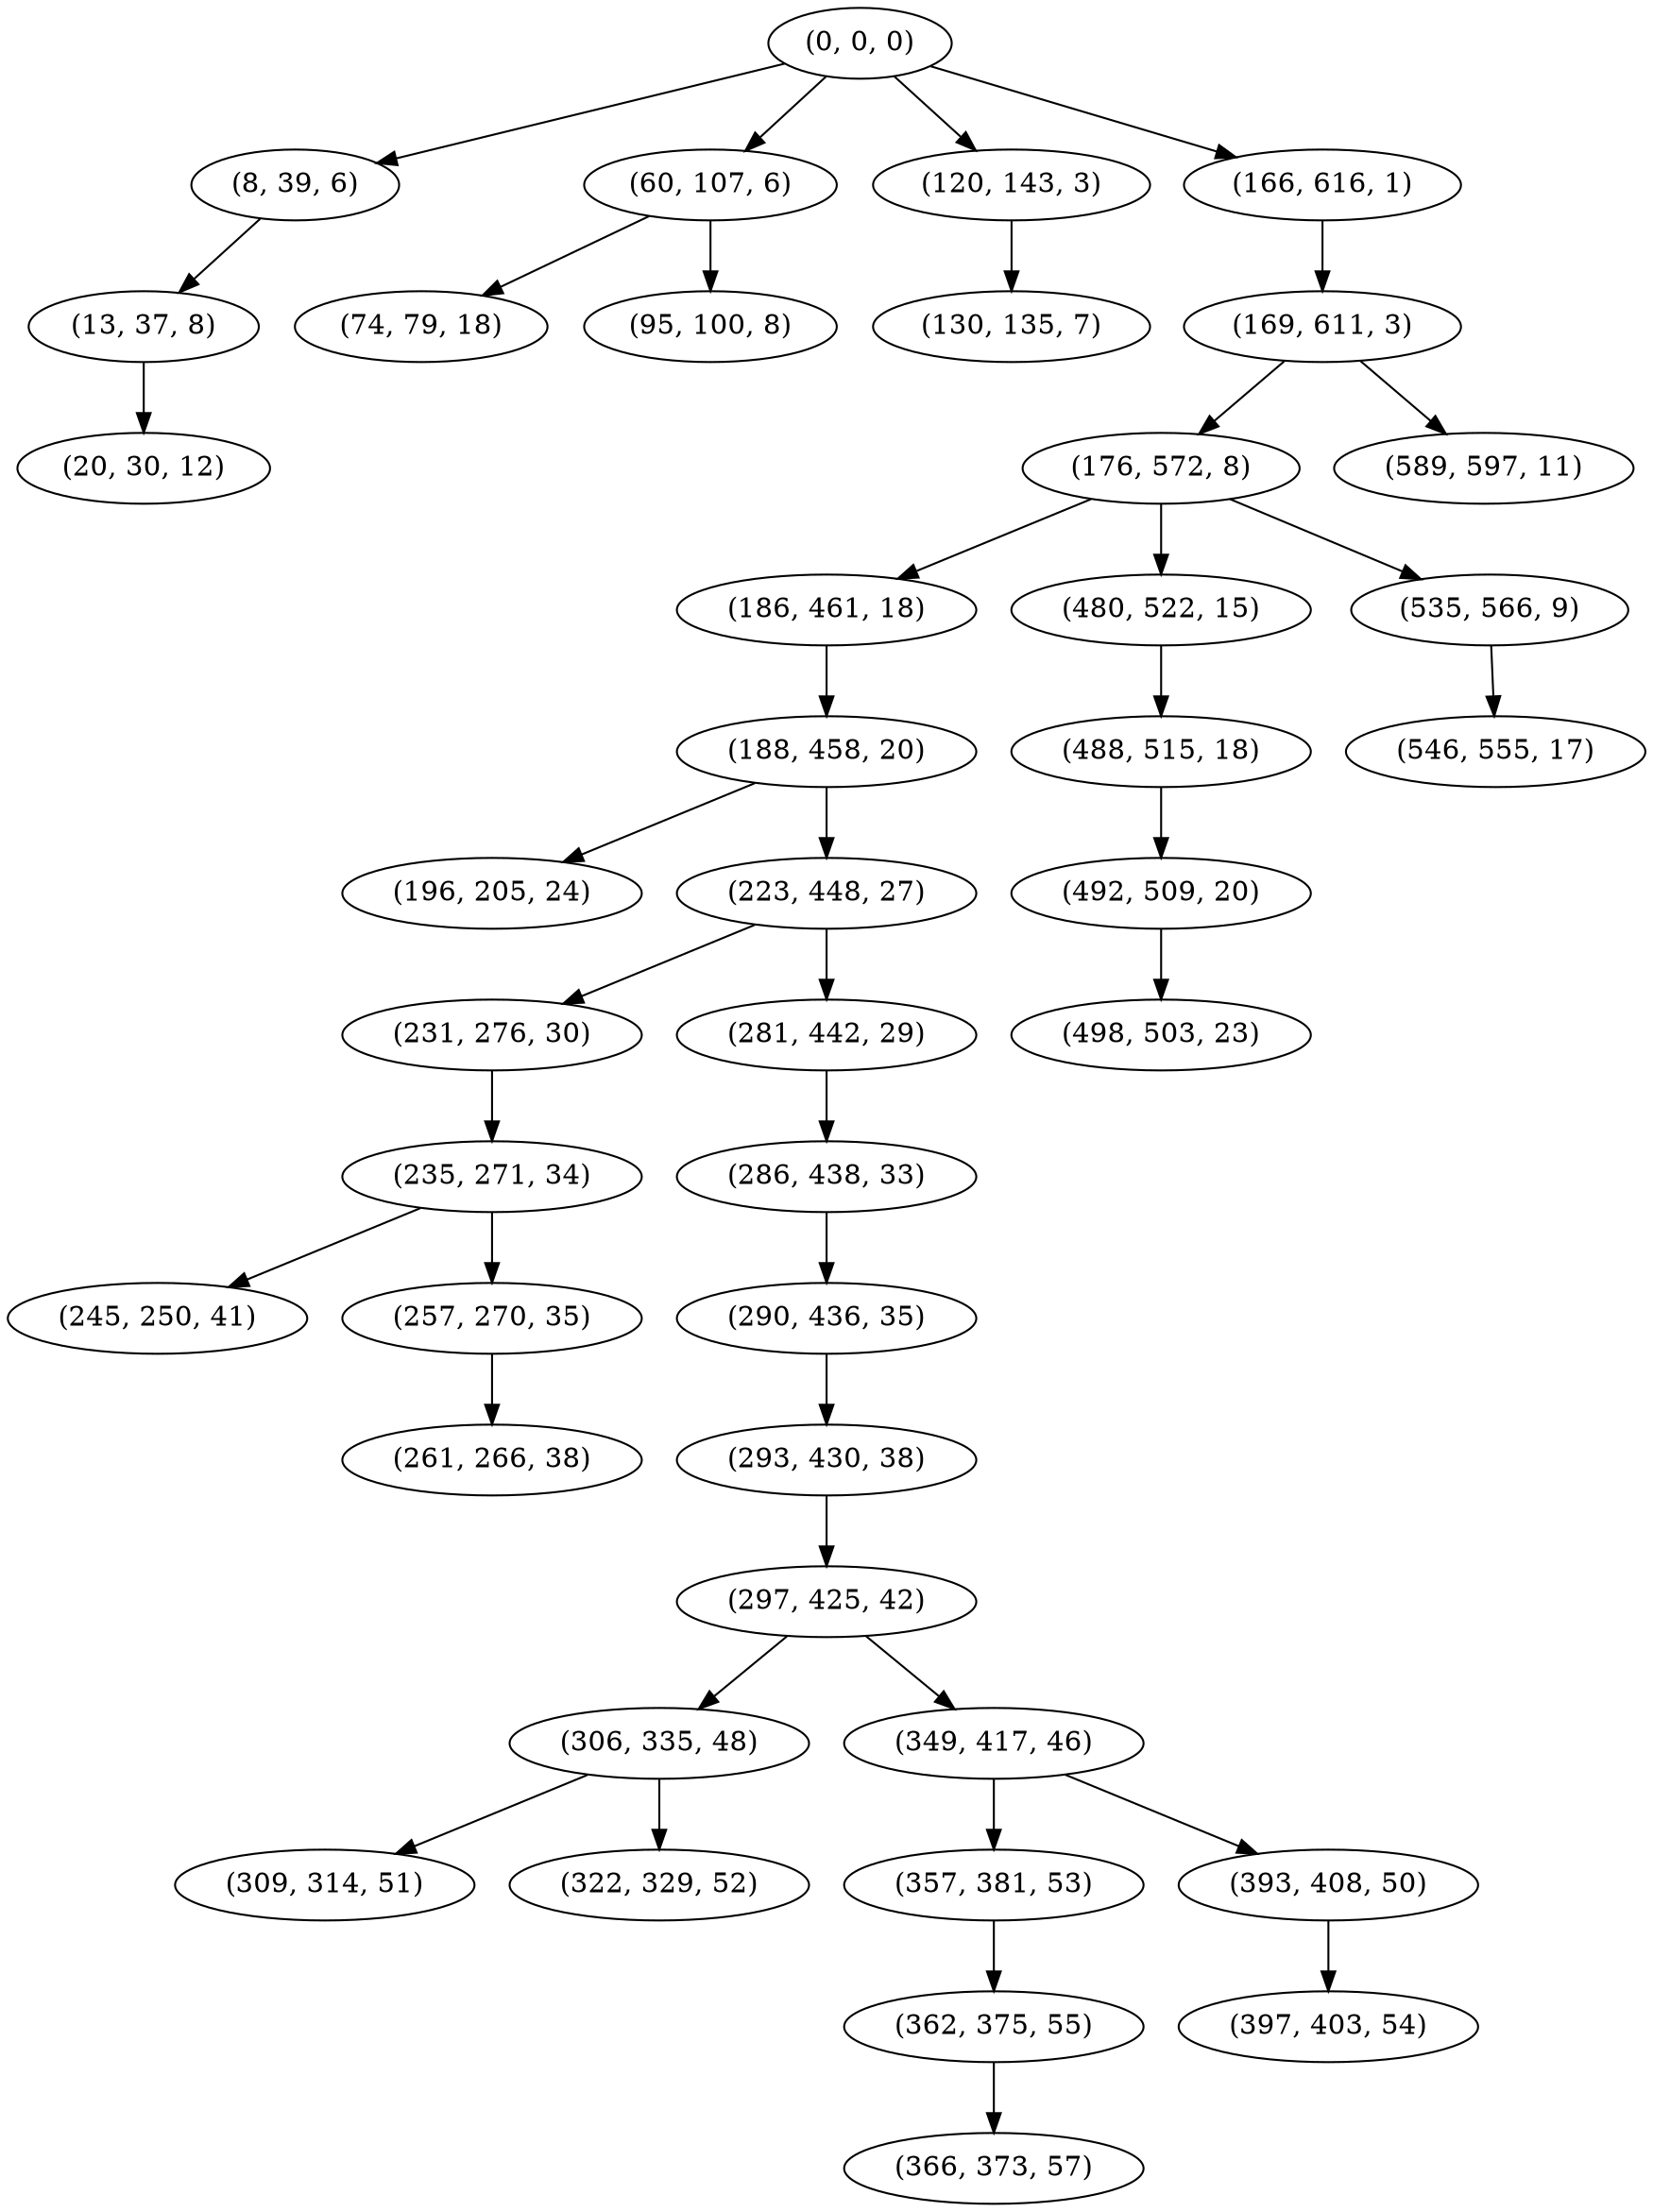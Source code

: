 digraph tree {
    "(0, 0, 0)";
    "(8, 39, 6)";
    "(13, 37, 8)";
    "(20, 30, 12)";
    "(60, 107, 6)";
    "(74, 79, 18)";
    "(95, 100, 8)";
    "(120, 143, 3)";
    "(130, 135, 7)";
    "(166, 616, 1)";
    "(169, 611, 3)";
    "(176, 572, 8)";
    "(186, 461, 18)";
    "(188, 458, 20)";
    "(196, 205, 24)";
    "(223, 448, 27)";
    "(231, 276, 30)";
    "(235, 271, 34)";
    "(245, 250, 41)";
    "(257, 270, 35)";
    "(261, 266, 38)";
    "(281, 442, 29)";
    "(286, 438, 33)";
    "(290, 436, 35)";
    "(293, 430, 38)";
    "(297, 425, 42)";
    "(306, 335, 48)";
    "(309, 314, 51)";
    "(322, 329, 52)";
    "(349, 417, 46)";
    "(357, 381, 53)";
    "(362, 375, 55)";
    "(366, 373, 57)";
    "(393, 408, 50)";
    "(397, 403, 54)";
    "(480, 522, 15)";
    "(488, 515, 18)";
    "(492, 509, 20)";
    "(498, 503, 23)";
    "(535, 566, 9)";
    "(546, 555, 17)";
    "(589, 597, 11)";
    "(0, 0, 0)" -> "(8, 39, 6)";
    "(0, 0, 0)" -> "(60, 107, 6)";
    "(0, 0, 0)" -> "(120, 143, 3)";
    "(0, 0, 0)" -> "(166, 616, 1)";
    "(8, 39, 6)" -> "(13, 37, 8)";
    "(13, 37, 8)" -> "(20, 30, 12)";
    "(60, 107, 6)" -> "(74, 79, 18)";
    "(60, 107, 6)" -> "(95, 100, 8)";
    "(120, 143, 3)" -> "(130, 135, 7)";
    "(166, 616, 1)" -> "(169, 611, 3)";
    "(169, 611, 3)" -> "(176, 572, 8)";
    "(169, 611, 3)" -> "(589, 597, 11)";
    "(176, 572, 8)" -> "(186, 461, 18)";
    "(176, 572, 8)" -> "(480, 522, 15)";
    "(176, 572, 8)" -> "(535, 566, 9)";
    "(186, 461, 18)" -> "(188, 458, 20)";
    "(188, 458, 20)" -> "(196, 205, 24)";
    "(188, 458, 20)" -> "(223, 448, 27)";
    "(223, 448, 27)" -> "(231, 276, 30)";
    "(223, 448, 27)" -> "(281, 442, 29)";
    "(231, 276, 30)" -> "(235, 271, 34)";
    "(235, 271, 34)" -> "(245, 250, 41)";
    "(235, 271, 34)" -> "(257, 270, 35)";
    "(257, 270, 35)" -> "(261, 266, 38)";
    "(281, 442, 29)" -> "(286, 438, 33)";
    "(286, 438, 33)" -> "(290, 436, 35)";
    "(290, 436, 35)" -> "(293, 430, 38)";
    "(293, 430, 38)" -> "(297, 425, 42)";
    "(297, 425, 42)" -> "(306, 335, 48)";
    "(297, 425, 42)" -> "(349, 417, 46)";
    "(306, 335, 48)" -> "(309, 314, 51)";
    "(306, 335, 48)" -> "(322, 329, 52)";
    "(349, 417, 46)" -> "(357, 381, 53)";
    "(349, 417, 46)" -> "(393, 408, 50)";
    "(357, 381, 53)" -> "(362, 375, 55)";
    "(362, 375, 55)" -> "(366, 373, 57)";
    "(393, 408, 50)" -> "(397, 403, 54)";
    "(480, 522, 15)" -> "(488, 515, 18)";
    "(488, 515, 18)" -> "(492, 509, 20)";
    "(492, 509, 20)" -> "(498, 503, 23)";
    "(535, 566, 9)" -> "(546, 555, 17)";
}
